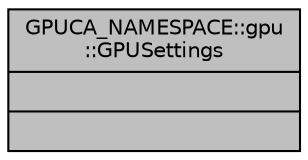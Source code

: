 digraph "GPUCA_NAMESPACE::gpu::GPUSettings"
{
 // INTERACTIVE_SVG=YES
  bgcolor="transparent";
  edge [fontname="Helvetica",fontsize="10",labelfontname="Helvetica",labelfontsize="10"];
  node [fontname="Helvetica",fontsize="10",shape=record];
  Node1 [label="{GPUCA_NAMESPACE::gpu\l::GPUSettings\n||}",height=0.2,width=0.4,color="black", fillcolor="grey75", style="filled", fontcolor="black"];
}
